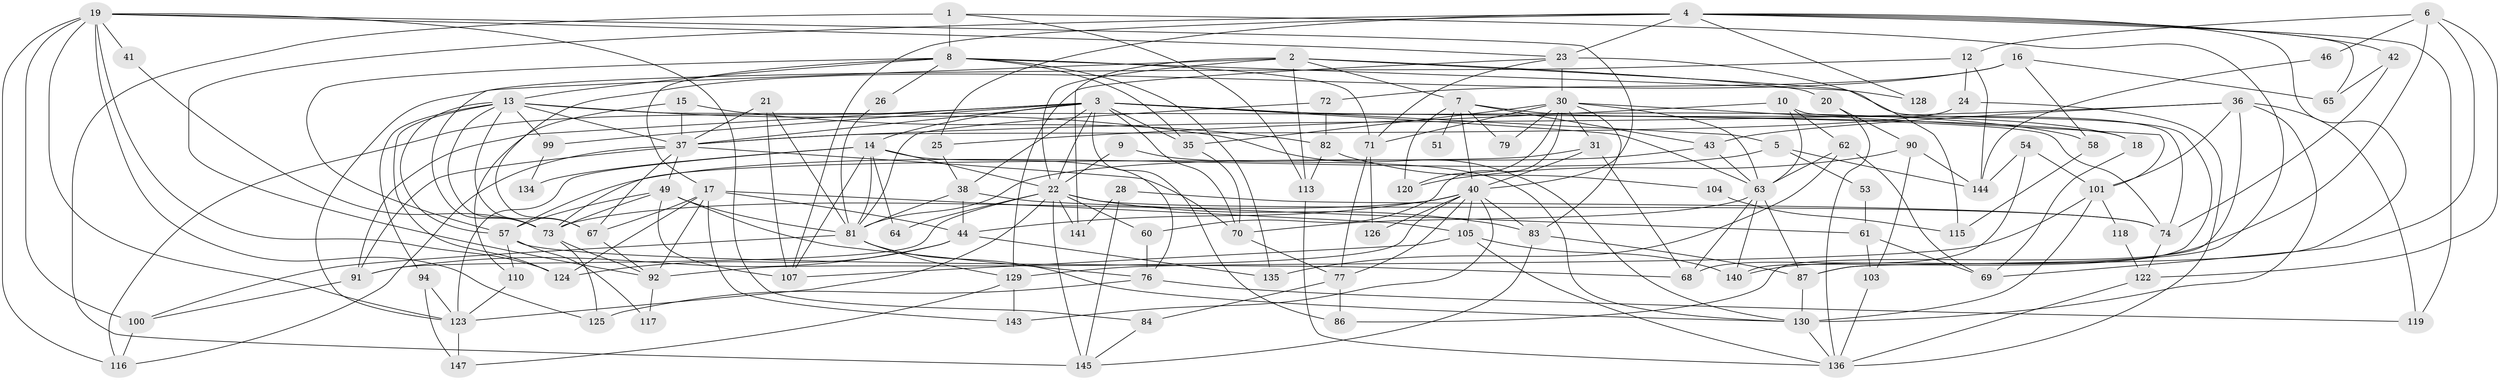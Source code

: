 // original degree distribution, {2: 0.12162162162162163, 3: 0.2905405405405405, 5: 0.20270270270270271, 6: 0.08783783783783784, 4: 0.25, 7: 0.033783783783783786, 8: 0.013513513513513514}
// Generated by graph-tools (version 1.1) at 2025/18/03/04/25 18:18:57]
// undirected, 103 vertices, 242 edges
graph export_dot {
graph [start="1"]
  node [color=gray90,style=filled];
  1 [super="+11"];
  2 [super="+34"];
  3 [super="+32+88"];
  4 [super="+29"];
  5;
  6;
  7 [super="+138+109"];
  8 [super="+142+137"];
  9;
  10;
  12;
  13 [super="+33"];
  14 [super="+47+146"];
  15;
  16;
  17 [super="+27"];
  18;
  19 [super="+48+98"];
  20;
  21 [super="+75"];
  22 [super="+85+78"];
  23 [super="+55"];
  24;
  25;
  26;
  28;
  30 [super="+114+52"];
  31 [super="+59"];
  35;
  36 [super="+45"];
  37 [super="+39"];
  38;
  40 [super="+139+80"];
  41;
  42;
  43 [super="+121"];
  44 [super="+111"];
  46;
  49;
  51;
  53;
  54;
  57 [super="+131"];
  58;
  60;
  61;
  62;
  63 [super="+66"];
  64;
  65;
  67;
  68;
  69;
  70;
  71;
  72;
  73 [super="+89"];
  74;
  76;
  77;
  79;
  81 [super="+97"];
  82;
  83;
  84;
  86;
  87;
  90;
  91 [super="+95"];
  92;
  94;
  99;
  100;
  101 [super="+108"];
  103;
  104;
  105;
  107;
  110;
  113;
  115;
  116;
  117;
  118;
  119;
  120;
  122;
  123 [super="+127"];
  124;
  125;
  126;
  128;
  129;
  130;
  134;
  135;
  136;
  140;
  141;
  143;
  144;
  145;
  147;
  1 -- 145 [weight=2];
  1 -- 113;
  1 -- 87;
  1 -- 8;
  2 -- 140;
  2 -- 113;
  2 -- 20;
  2 -- 7;
  2 -- 141;
  2 -- 22;
  2 -- 73;
  3 -- 35;
  3 -- 18;
  3 -- 63;
  3 -- 99;
  3 -- 37;
  3 -- 38;
  3 -- 70;
  3 -- 86;
  3 -- 58;
  3 -- 91;
  3 -- 14;
  3 -- 22;
  3 -- 116;
  3 -- 5;
  4 -- 25;
  4 -- 65;
  4 -- 119;
  4 -- 128;
  4 -- 23 [weight=2];
  4 -- 87;
  4 -- 42;
  4 -- 107;
  4 -- 92;
  5 -- 144;
  5 -- 53;
  5 -- 57;
  6 -- 140;
  6 -- 122;
  6 -- 12;
  6 -- 46;
  6 -- 69;
  7 -- 51 [weight=2];
  7 -- 120;
  7 -- 43;
  7 -- 79;
  7 -- 40;
  7 -- 18;
  8 -- 26;
  8 -- 128;
  8 -- 13;
  8 -- 35;
  8 -- 71;
  8 -- 57;
  8 -- 17;
  8 -- 135;
  9 -- 130;
  9 -- 22;
  10 -- 63;
  10 -- 74;
  10 -- 25;
  10 -- 62;
  12 -- 24;
  12 -- 144;
  12 -- 123;
  13 -- 74;
  13 -- 94;
  13 -- 130;
  13 -- 99;
  13 -- 67;
  13 -- 57;
  13 -- 124;
  13 -- 73;
  13 -- 37;
  14 -- 76;
  14 -- 123;
  14 -- 107;
  14 -- 64;
  14 -- 134;
  14 -- 22;
  14 -- 81;
  15 -- 82;
  15 -- 37;
  15 -- 110;
  16 -- 65;
  16 -- 67;
  16 -- 58;
  16 -- 72;
  17 -- 143;
  17 -- 124;
  17 -- 105;
  17 -- 67;
  17 -- 44;
  17 -- 92;
  18 -- 69;
  19 -- 23;
  19 -- 41;
  19 -- 100;
  19 -- 116;
  19 -- 84;
  19 -- 124;
  19 -- 125;
  19 -- 40;
  19 -- 123;
  20 -- 90;
  20 -- 136;
  21 -- 81;
  21 -- 107;
  21 -- 37;
  22 -- 64;
  22 -- 91;
  22 -- 145;
  22 -- 83;
  22 -- 74;
  22 -- 60;
  22 -- 141;
  22 -- 123;
  23 -- 71;
  23 -- 129;
  23 -- 115;
  23 -- 30;
  24 -- 136;
  24 -- 37;
  25 -- 38;
  26 -- 81;
  28 -- 141;
  28 -- 145;
  28 -- 74;
  30 -- 35;
  30 -- 60;
  30 -- 79;
  30 -- 63;
  30 -- 71;
  30 -- 120;
  30 -- 31;
  30 -- 101;
  30 -- 83;
  31 -- 40;
  31 -- 68;
  31 -- 73;
  35 -- 70;
  36 -- 119;
  36 -- 86;
  36 -- 130;
  36 -- 101;
  36 -- 43;
  36 -- 37;
  37 -- 67;
  37 -- 70;
  37 -- 49;
  37 -- 116;
  37 -- 91;
  38 -- 61;
  38 -- 44;
  38 -- 81;
  40 -- 105;
  40 -- 126;
  40 -- 77 [weight=2];
  40 -- 143;
  40 -- 83;
  40 -- 44;
  40 -- 92 [weight=2];
  40 -- 73;
  41 -- 73;
  42 -- 74;
  42 -- 65;
  43 -- 63;
  43 -- 81 [weight=2];
  44 -- 91;
  44 -- 124;
  44 -- 135;
  46 -- 144;
  49 -- 76;
  49 -- 57;
  49 -- 81;
  49 -- 107;
  49 -- 73;
  53 -- 61;
  54 -- 68;
  54 -- 144;
  54 -- 101;
  57 -- 68;
  57 -- 110;
  57 -- 117;
  58 -- 115;
  60 -- 76;
  61 -- 69;
  61 -- 103;
  62 -- 63;
  62 -- 69;
  62 -- 135;
  63 -- 68;
  63 -- 70;
  63 -- 87;
  63 -- 140;
  67 -- 92;
  70 -- 77;
  71 -- 77;
  71 -- 126;
  72 -- 82;
  72 -- 81;
  73 -- 125;
  73 -- 92;
  74 -- 122;
  76 -- 119;
  76 -- 125;
  77 -- 84;
  77 -- 86;
  81 -- 129;
  81 -- 130;
  81 -- 100;
  82 -- 113;
  82 -- 104;
  83 -- 87;
  83 -- 145;
  84 -- 145;
  87 -- 130;
  90 -- 103;
  90 -- 120;
  90 -- 144;
  91 -- 100;
  92 -- 117;
  94 -- 147;
  94 -- 123;
  99 -- 134;
  100 -- 116;
  101 -- 130;
  101 -- 118;
  101 -- 129;
  103 -- 136;
  104 -- 115;
  105 -- 140;
  105 -- 107;
  105 -- 136;
  110 -- 123;
  113 -- 136;
  118 -- 122;
  122 -- 136;
  123 -- 147;
  129 -- 143;
  129 -- 147;
  130 -- 136;
}
